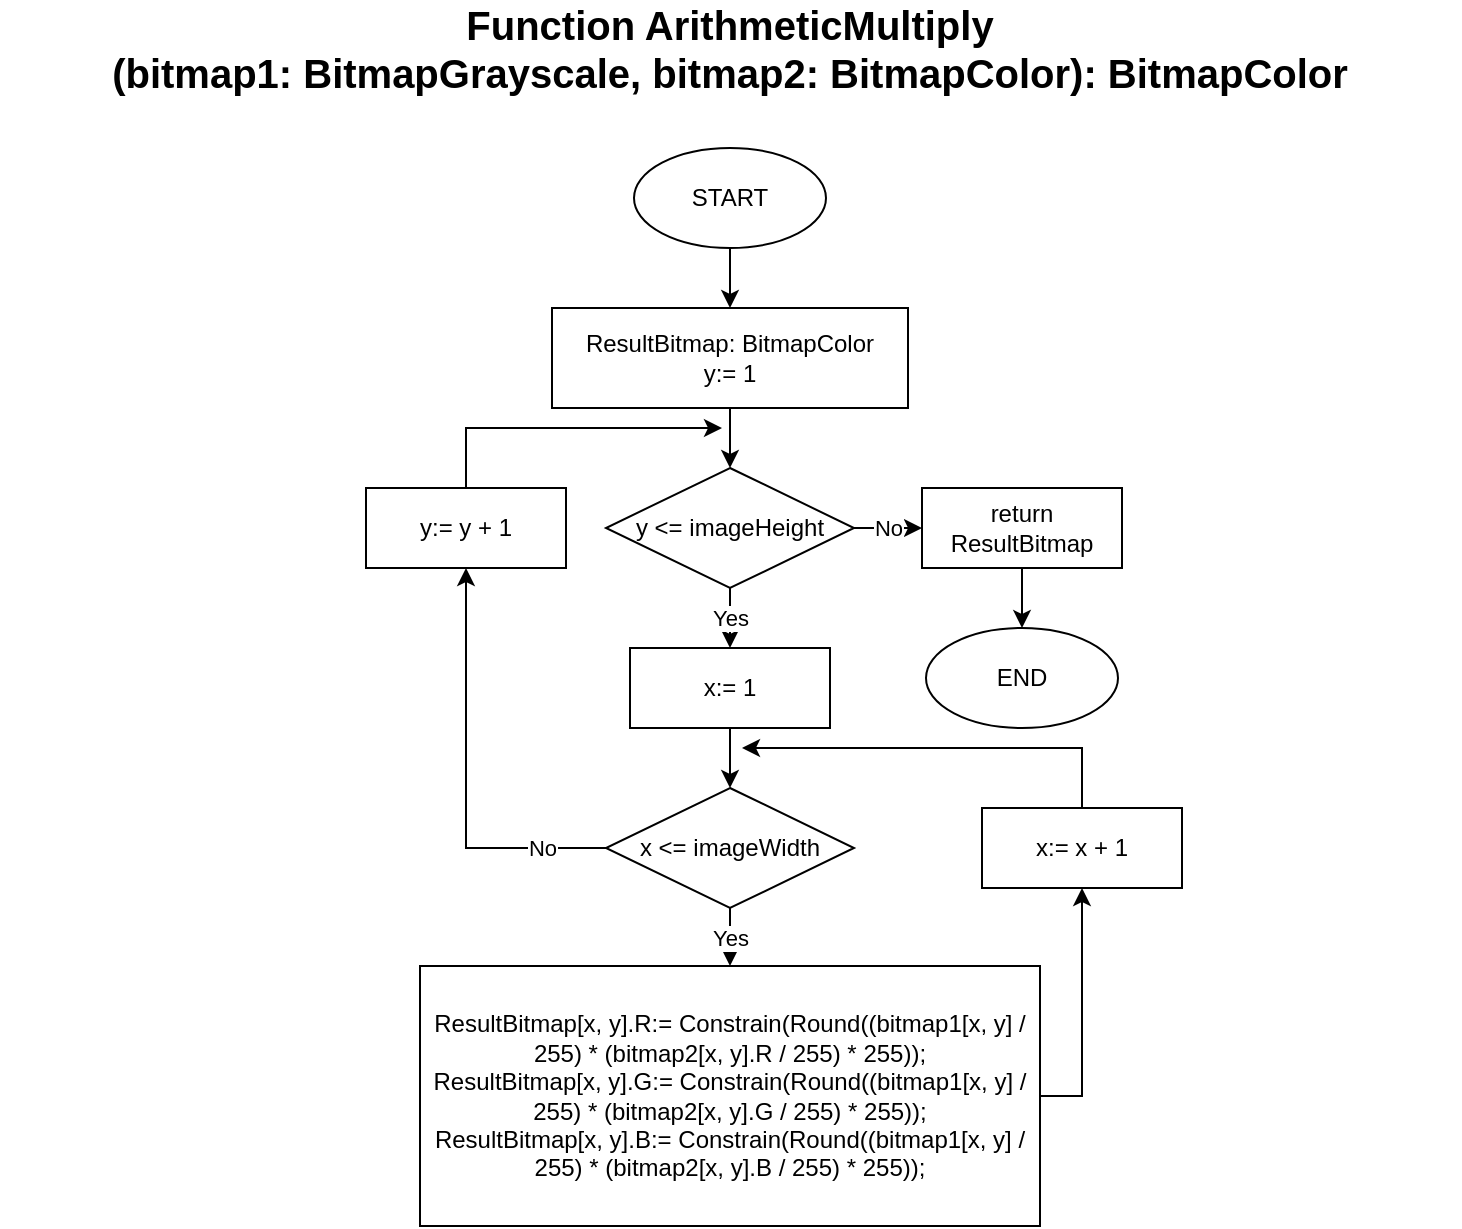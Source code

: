 <mxfile version="13.9.9" type="device"><diagram id="6gFHQZeyU4GP1W-pMlAq" name="Page-1"><mxGraphModel dx="1117" dy="710" grid="1" gridSize="10" guides="1" tooltips="1" connect="1" arrows="1" fold="1" page="1" pageScale="1" pageWidth="827" pageHeight="1169" math="0" shadow="0"><root><mxCell id="0"/><mxCell id="1" parent="0"/><mxCell id="yol4WeXzBFF_2CHwolId-1" value="&lt;font style=&quot;font-size: 20px&quot;&gt;&lt;b&gt;Function ArithmeticMultiply&lt;br&gt;(bitmap1: BitmapGrayscale, bitmap2:&amp;nbsp;&lt;/b&gt;&lt;b&gt;BitmapColor&lt;/b&gt;&lt;b&gt;): BitmapColor&lt;/b&gt;&lt;/font&gt;" style="text;html=1;strokeColor=none;fillColor=none;align=center;verticalAlign=middle;whiteSpace=wrap;rounded=0;" vertex="1" parent="1"><mxGeometry x="49" y="50" width="730" height="20" as="geometry"/></mxCell><mxCell id="yol4WeXzBFF_2CHwolId-2" value="" style="edgeStyle=orthogonalEdgeStyle;rounded=0;orthogonalLoop=1;jettySize=auto;html=1;" edge="1" parent="1" source="yol4WeXzBFF_2CHwolId-3" target="yol4WeXzBFF_2CHwolId-5"><mxGeometry relative="1" as="geometry"/></mxCell><mxCell id="yol4WeXzBFF_2CHwolId-3" value="START" style="ellipse;whiteSpace=wrap;html=1;" vertex="1" parent="1"><mxGeometry x="366" y="110" width="96" height="50" as="geometry"/></mxCell><mxCell id="yol4WeXzBFF_2CHwolId-4" value="" style="edgeStyle=orthogonalEdgeStyle;rounded=0;orthogonalLoop=1;jettySize=auto;html=1;" edge="1" parent="1" source="yol4WeXzBFF_2CHwolId-5" target="yol4WeXzBFF_2CHwolId-8"><mxGeometry relative="1" as="geometry"/></mxCell><mxCell id="yol4WeXzBFF_2CHwolId-5" value="ResultBitmap: BitmapColor&lt;br&gt;y:= 1" style="rounded=0;whiteSpace=wrap;html=1;" vertex="1" parent="1"><mxGeometry x="325" y="190" width="178" height="50" as="geometry"/></mxCell><mxCell id="yol4WeXzBFF_2CHwolId-6" value="Yes" style="edgeStyle=orthogonalEdgeStyle;rounded=0;orthogonalLoop=1;jettySize=auto;html=1;" edge="1" parent="1" source="yol4WeXzBFF_2CHwolId-8" target="yol4WeXzBFF_2CHwolId-10"><mxGeometry relative="1" as="geometry"/></mxCell><mxCell id="yol4WeXzBFF_2CHwolId-7" value="No" style="edgeStyle=orthogonalEdgeStyle;rounded=0;orthogonalLoop=1;jettySize=auto;html=1;" edge="1" parent="1" source="yol4WeXzBFF_2CHwolId-8" target="yol4WeXzBFF_2CHwolId-21"><mxGeometry relative="1" as="geometry"/></mxCell><mxCell id="yol4WeXzBFF_2CHwolId-8" value="y &amp;lt;= imageHeight" style="rhombus;whiteSpace=wrap;html=1;" vertex="1" parent="1"><mxGeometry x="352" y="270" width="124" height="60" as="geometry"/></mxCell><mxCell id="yol4WeXzBFF_2CHwolId-9" value="" style="edgeStyle=orthogonalEdgeStyle;rounded=0;orthogonalLoop=1;jettySize=auto;html=1;" edge="1" parent="1" source="yol4WeXzBFF_2CHwolId-10" target="yol4WeXzBFF_2CHwolId-13"><mxGeometry relative="1" as="geometry"/></mxCell><mxCell id="yol4WeXzBFF_2CHwolId-10" value="x:= 1" style="rounded=0;whiteSpace=wrap;html=1;" vertex="1" parent="1"><mxGeometry x="364" y="360" width="100" height="40" as="geometry"/></mxCell><mxCell id="yol4WeXzBFF_2CHwolId-11" value="Yes" style="edgeStyle=orthogonalEdgeStyle;rounded=0;orthogonalLoop=1;jettySize=auto;html=1;" edge="1" parent="1" source="yol4WeXzBFF_2CHwolId-13" target="yol4WeXzBFF_2CHwolId-15"><mxGeometry relative="1" as="geometry"/></mxCell><mxCell id="yol4WeXzBFF_2CHwolId-12" value="No" style="edgeStyle=orthogonalEdgeStyle;rounded=0;orthogonalLoop=1;jettySize=auto;html=1;entryX=0.5;entryY=1;entryDx=0;entryDy=0;" edge="1" parent="1" source="yol4WeXzBFF_2CHwolId-13" target="yol4WeXzBFF_2CHwolId-19"><mxGeometry x="-0.695" relative="1" as="geometry"><mxPoint as="offset"/></mxGeometry></mxCell><mxCell id="yol4WeXzBFF_2CHwolId-13" value="x &amp;lt;= imageWidth" style="rhombus;whiteSpace=wrap;html=1;" vertex="1" parent="1"><mxGeometry x="352" y="430" width="124" height="60" as="geometry"/></mxCell><mxCell id="yol4WeXzBFF_2CHwolId-14" style="edgeStyle=orthogonalEdgeStyle;rounded=0;orthogonalLoop=1;jettySize=auto;html=1;entryX=0.5;entryY=1;entryDx=0;entryDy=0;exitX=1;exitY=0.5;exitDx=0;exitDy=0;" edge="1" parent="1" source="yol4WeXzBFF_2CHwolId-15" target="yol4WeXzBFF_2CHwolId-17"><mxGeometry relative="1" as="geometry"/></mxCell><mxCell id="yol4WeXzBFF_2CHwolId-15" value="&lt;div&gt;ResultBitmap[x, y].R:= Constrain(Round((bitmap1[x, y] / 255) * (bitmap2[x, y].R / 255) * 255));&lt;/div&gt;&lt;div&gt;ResultBitmap[x, y].G:= Constrain(Round((bitmap1[x, y] / 255) * (bitmap2[x, y].G / 255) * 255));&lt;/div&gt;&lt;div&gt;ResultBitmap[x, y].B:= Constrain(Round((bitmap1[x, y] / 255) * (bitmap2[x, y].B / 255) * 255));&lt;/div&gt;" style="rounded=0;whiteSpace=wrap;html=1;" vertex="1" parent="1"><mxGeometry x="259" y="519" width="310" height="130" as="geometry"/></mxCell><mxCell id="yol4WeXzBFF_2CHwolId-16" style="edgeStyle=orthogonalEdgeStyle;rounded=0;orthogonalLoop=1;jettySize=auto;html=1;" edge="1" parent="1" source="yol4WeXzBFF_2CHwolId-17"><mxGeometry relative="1" as="geometry"><mxPoint x="420" y="410" as="targetPoint"/><Array as="points"><mxPoint x="590" y="410"/></Array></mxGeometry></mxCell><mxCell id="yol4WeXzBFF_2CHwolId-17" value="x:= x + 1" style="rounded=0;whiteSpace=wrap;html=1;" vertex="1" parent="1"><mxGeometry x="540" y="440" width="100" height="40" as="geometry"/></mxCell><mxCell id="yol4WeXzBFF_2CHwolId-18" style="edgeStyle=orthogonalEdgeStyle;rounded=0;orthogonalLoop=1;jettySize=auto;html=1;" edge="1" parent="1" source="yol4WeXzBFF_2CHwolId-19"><mxGeometry relative="1" as="geometry"><mxPoint x="410" y="250.0" as="targetPoint"/><Array as="points"><mxPoint x="282" y="250"/></Array></mxGeometry></mxCell><mxCell id="yol4WeXzBFF_2CHwolId-19" value="y:= y + 1" style="rounded=0;whiteSpace=wrap;html=1;" vertex="1" parent="1"><mxGeometry x="232" y="280" width="100" height="40" as="geometry"/></mxCell><mxCell id="yol4WeXzBFF_2CHwolId-20" value="" style="edgeStyle=orthogonalEdgeStyle;rounded=0;orthogonalLoop=1;jettySize=auto;html=1;" edge="1" parent="1" source="yol4WeXzBFF_2CHwolId-21" target="yol4WeXzBFF_2CHwolId-22"><mxGeometry relative="1" as="geometry"/></mxCell><mxCell id="yol4WeXzBFF_2CHwolId-21" value="return ResultBitmap" style="rounded=0;whiteSpace=wrap;html=1;" vertex="1" parent="1"><mxGeometry x="510" y="280" width="100" height="40" as="geometry"/></mxCell><mxCell id="yol4WeXzBFF_2CHwolId-22" value="END" style="ellipse;whiteSpace=wrap;html=1;" vertex="1" parent="1"><mxGeometry x="512" y="350" width="96" height="50" as="geometry"/></mxCell></root></mxGraphModel></diagram></mxfile>